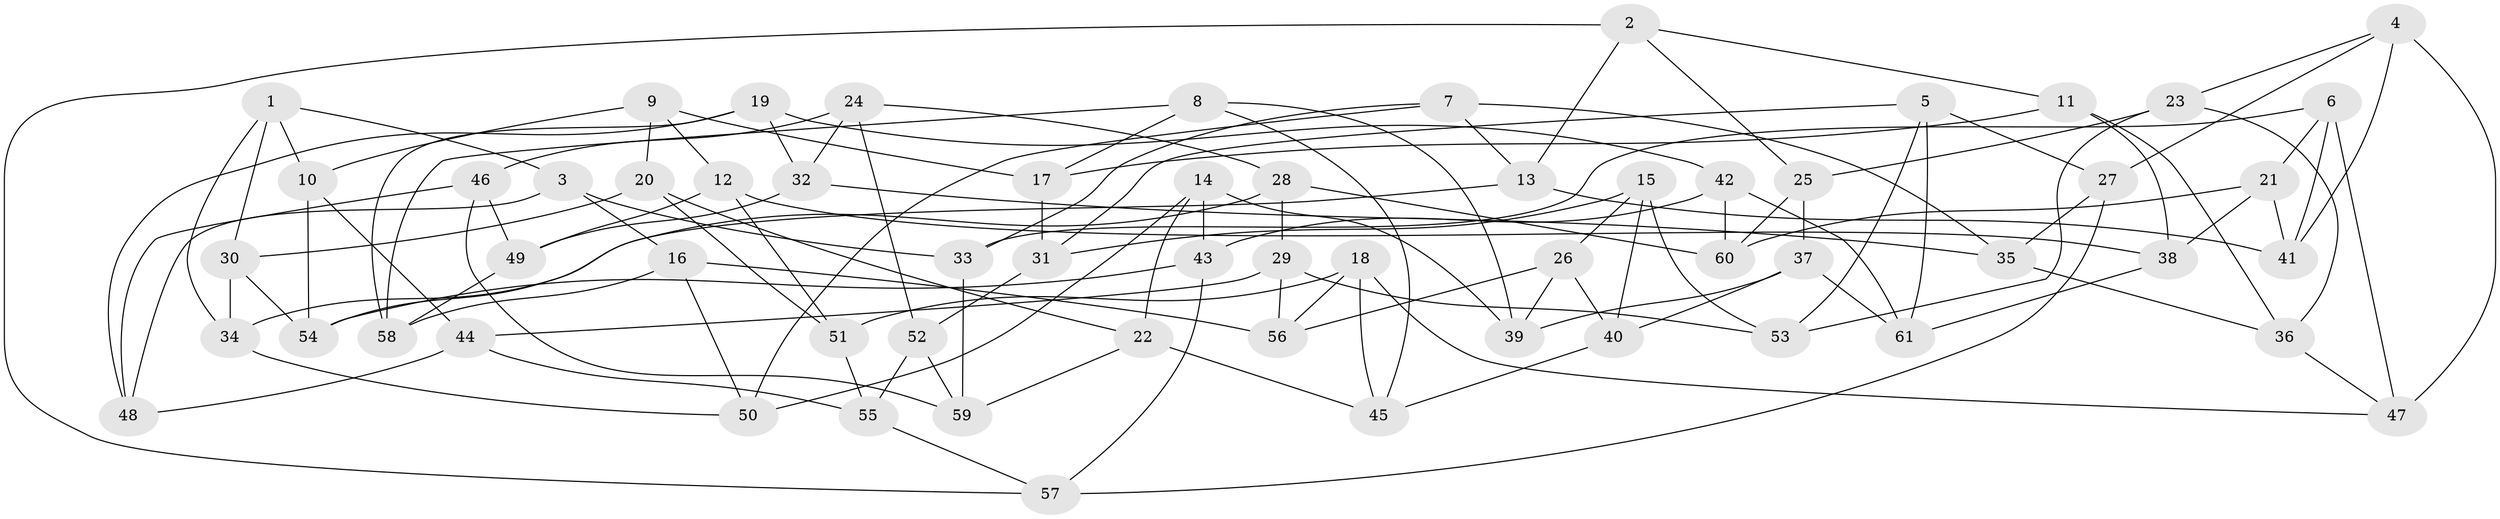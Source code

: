 // Generated by graph-tools (version 1.1) at 2025/03/03/09/25 03:03:01]
// undirected, 61 vertices, 122 edges
graph export_dot {
graph [start="1"]
  node [color=gray90,style=filled];
  1;
  2;
  3;
  4;
  5;
  6;
  7;
  8;
  9;
  10;
  11;
  12;
  13;
  14;
  15;
  16;
  17;
  18;
  19;
  20;
  21;
  22;
  23;
  24;
  25;
  26;
  27;
  28;
  29;
  30;
  31;
  32;
  33;
  34;
  35;
  36;
  37;
  38;
  39;
  40;
  41;
  42;
  43;
  44;
  45;
  46;
  47;
  48;
  49;
  50;
  51;
  52;
  53;
  54;
  55;
  56;
  57;
  58;
  59;
  60;
  61;
  1 -- 10;
  1 -- 30;
  1 -- 3;
  1 -- 34;
  2 -- 57;
  2 -- 25;
  2 -- 13;
  2 -- 11;
  3 -- 16;
  3 -- 33;
  3 -- 48;
  4 -- 41;
  4 -- 27;
  4 -- 47;
  4 -- 23;
  5 -- 53;
  5 -- 61;
  5 -- 27;
  5 -- 31;
  6 -- 47;
  6 -- 41;
  6 -- 33;
  6 -- 21;
  7 -- 13;
  7 -- 50;
  7 -- 35;
  7 -- 33;
  8 -- 17;
  8 -- 58;
  8 -- 45;
  8 -- 39;
  9 -- 20;
  9 -- 12;
  9 -- 17;
  9 -- 10;
  10 -- 54;
  10 -- 44;
  11 -- 17;
  11 -- 38;
  11 -- 36;
  12 -- 49;
  12 -- 38;
  12 -- 51;
  13 -- 34;
  13 -- 41;
  14 -- 22;
  14 -- 39;
  14 -- 43;
  14 -- 50;
  15 -- 53;
  15 -- 40;
  15 -- 26;
  15 -- 31;
  16 -- 50;
  16 -- 58;
  16 -- 56;
  17 -- 31;
  18 -- 47;
  18 -- 51;
  18 -- 56;
  18 -- 45;
  19 -- 48;
  19 -- 58;
  19 -- 32;
  19 -- 42;
  20 -- 30;
  20 -- 51;
  20 -- 22;
  21 -- 60;
  21 -- 41;
  21 -- 38;
  22 -- 45;
  22 -- 59;
  23 -- 36;
  23 -- 53;
  23 -- 25;
  24 -- 32;
  24 -- 28;
  24 -- 46;
  24 -- 52;
  25 -- 60;
  25 -- 37;
  26 -- 39;
  26 -- 40;
  26 -- 56;
  27 -- 35;
  27 -- 57;
  28 -- 54;
  28 -- 60;
  28 -- 29;
  29 -- 44;
  29 -- 53;
  29 -- 56;
  30 -- 34;
  30 -- 54;
  31 -- 52;
  32 -- 49;
  32 -- 35;
  33 -- 59;
  34 -- 50;
  35 -- 36;
  36 -- 47;
  37 -- 61;
  37 -- 40;
  37 -- 39;
  38 -- 61;
  40 -- 45;
  42 -- 43;
  42 -- 60;
  42 -- 61;
  43 -- 57;
  43 -- 54;
  44 -- 55;
  44 -- 48;
  46 -- 48;
  46 -- 49;
  46 -- 59;
  49 -- 58;
  51 -- 55;
  52 -- 55;
  52 -- 59;
  55 -- 57;
}
